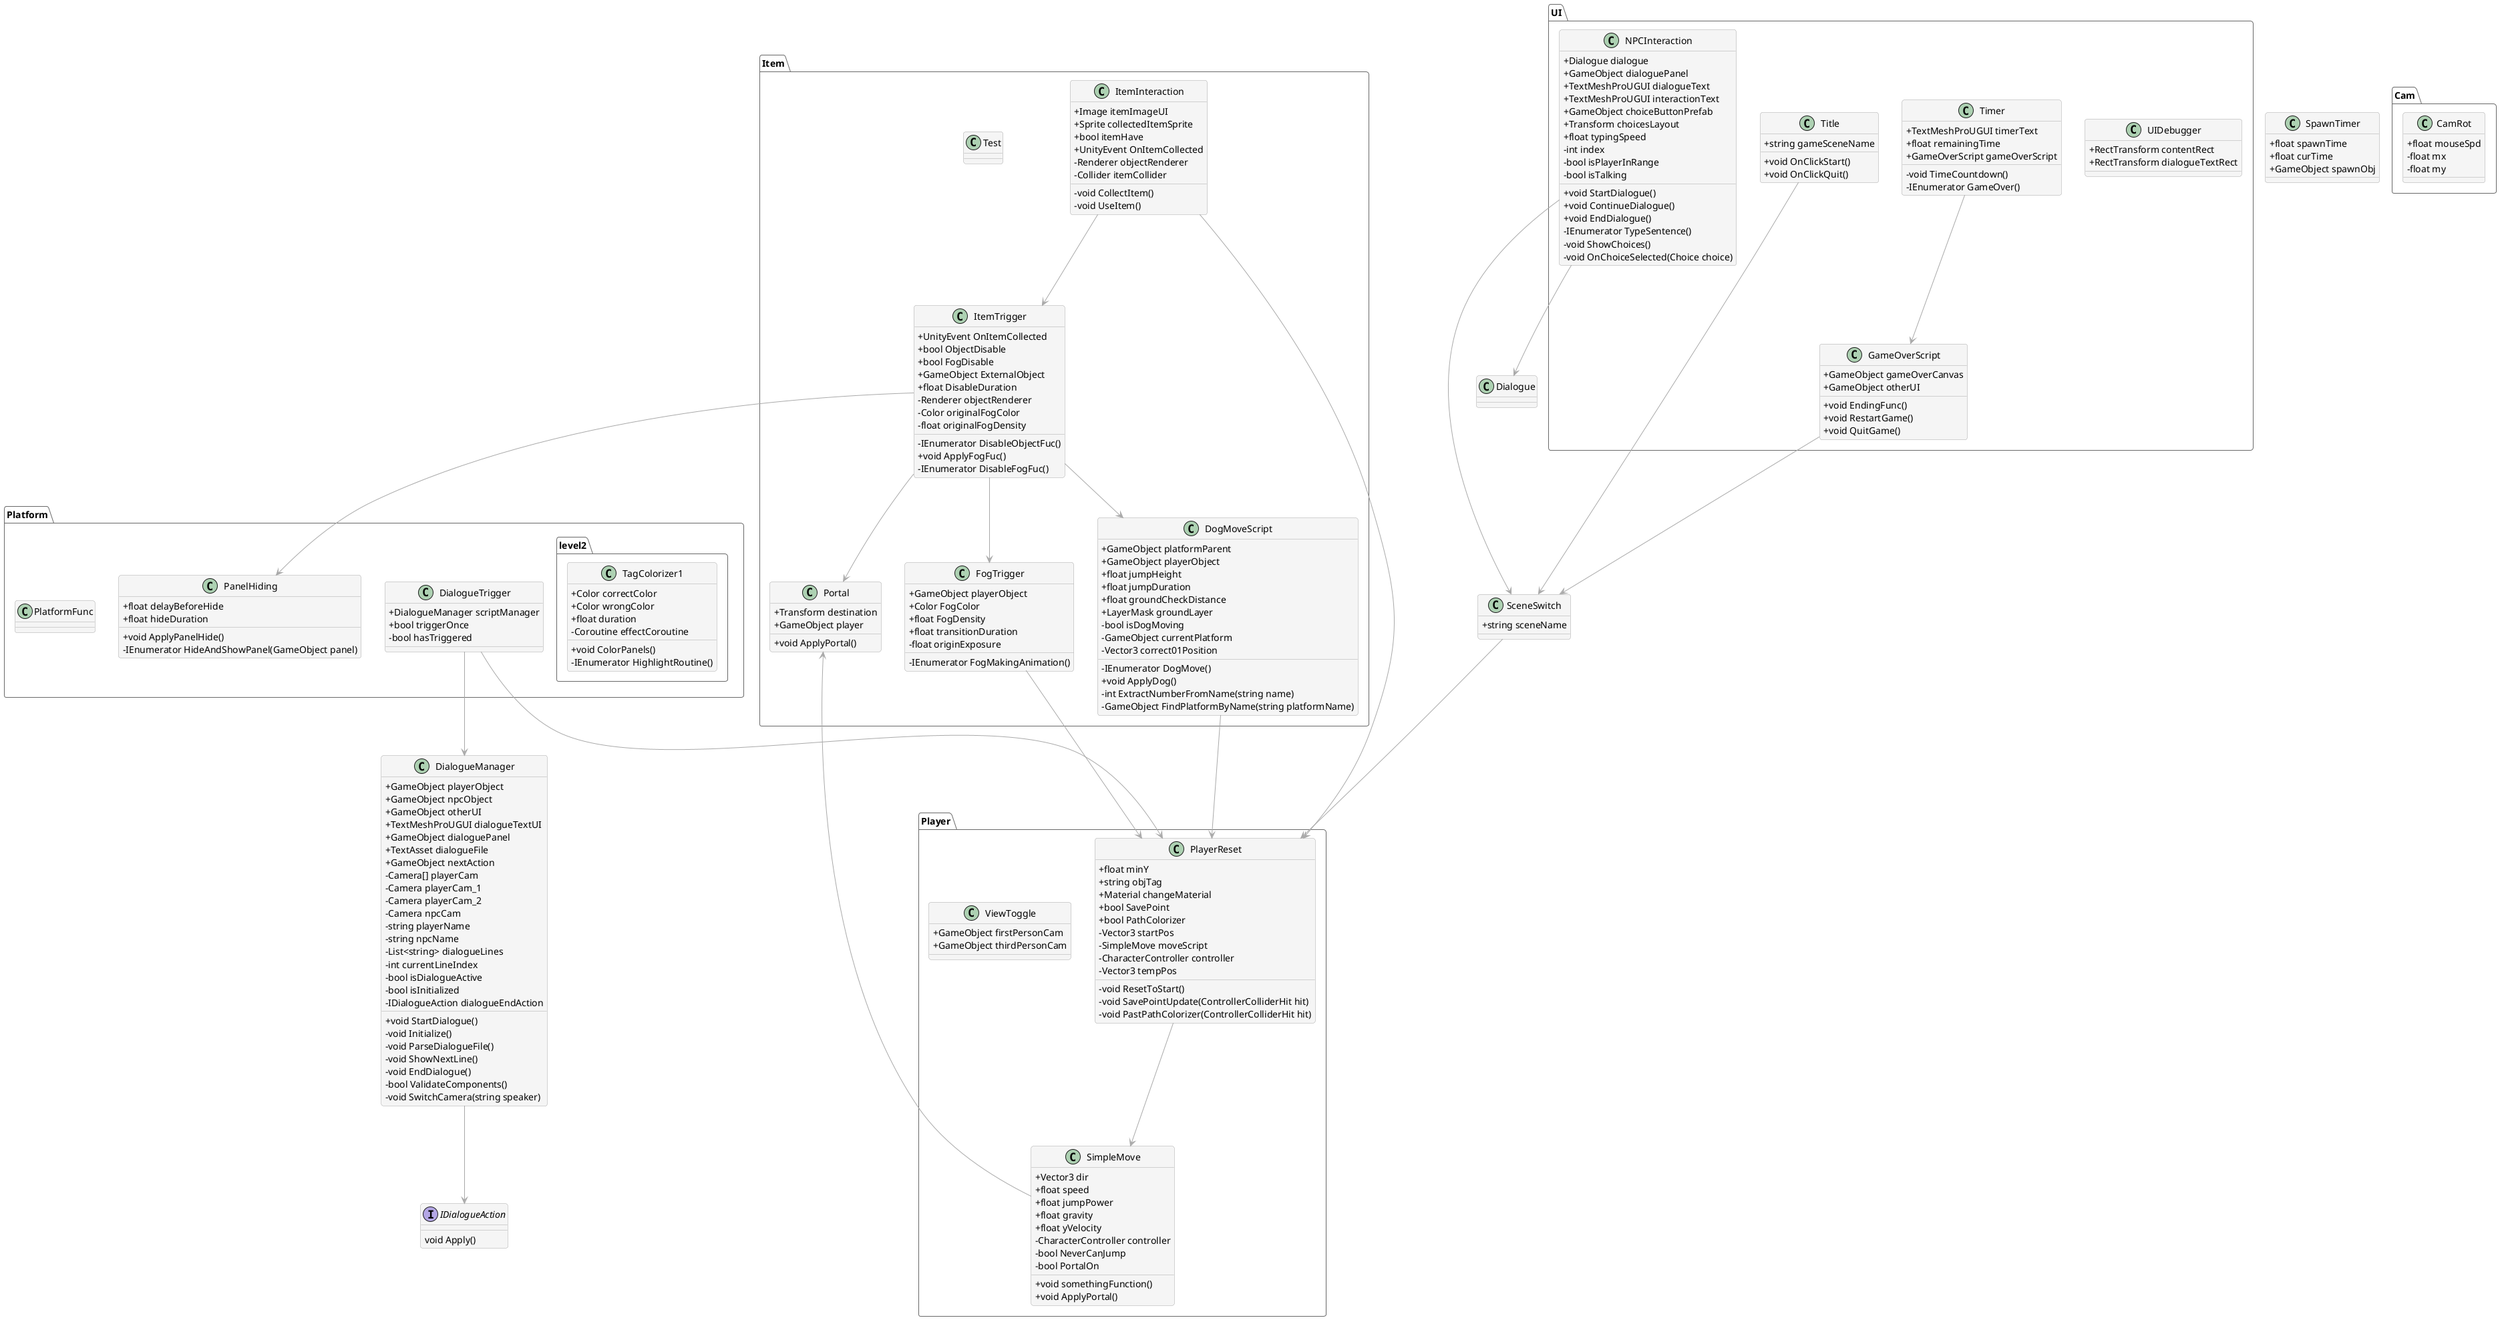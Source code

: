 @startuml
!theme vibrant
skinparam classAttributeIconSize 0
skinparam classArrowColor #A9A9A9
skinparam arrowColor #A9A9A9
skinparam classBorderColor #A9A9A9
skinparam classBackgroundColor #F5F5F5

package "UI" {
    class UIDebugger {
        + RectTransform contentRect
        + RectTransform dialogueTextRect
    }

    class Title {
        + string gameSceneName
        + void OnClickStart()
        + void OnClickQuit()
    }

    class NPCInteraction {
        + Dialogue dialogue
        + GameObject dialoguePanel
        + TextMeshProUGUI dialogueText
        + TextMeshProUGUI interactionText
        + GameObject choiceButtonPrefab
        + Transform choicesLayout
        + float typingSpeed
        - int index
        - bool isPlayerInRange
        - bool isTalking
        + void StartDialogue()
        + void ContinueDialogue()
        + void EndDialogue()
        - IEnumerator TypeSentence()
        - void ShowChoices()
        - void OnChoiceSelected(Choice choice)
    }

    class GameOverScript {
        + GameObject gameOverCanvas
        + GameObject otherUI
        + void EndingFunc()
        + void RestartGame()
        + void QuitGame()
    }

    class Timer {
        + TextMeshProUGUI timerText
        + float remainingTime
        + GameOverScript gameOverScript
        - void TimeCountdown()
        - IEnumerator GameOver()
    }
}

package "Player" {
    class PlayerReset {
        + float minY
        + string objTag
        + Material changeMaterial
        + bool SavePoint
        + bool PathColorizer
        - Vector3 startPos
        - SimpleMove moveScript
        - CharacterController controller
        - Vector3 tempPos
        - void ResetToStart()
        - void SavePointUpdate(ControllerColliderHit hit)
        - void PastPathColorizer(ControllerColliderHit hit)
    }

    class SimpleMove {
        + Vector3 dir
        + float speed
        + float jumpPower
        + float gravity
        + float yVelocity
        - CharacterController controller
        - bool NeverCanJump
        - bool PortalOn
        + void somethingFunction()
        + void ApplyPortal()
    }

    class ViewToggle {
        + GameObject firstPersonCam
        + GameObject thirdPersonCam
    }
}

package "Platform" {
    class DialogueTrigger {
        + DialogueManager scriptManager
        + bool triggerOnce
        - bool hasTriggered
    }

    class PanelHiding {
        + float delayBeforeHide
        + float hideDuration
        + void ApplyPanelHide()
        - IEnumerator HideAndShowPanel(GameObject panel)
    }

    class PlatformFunc {
    }

    package "level2" {
        class TagColorizer1 {
            + Color correctColor
            + Color wrongColor
            + float duration
            - Coroutine effectCoroutine
            + void ColorPanels()
            - IEnumerator HighlightRoutine()
        }
    }
}

package "Item" {
    class DogMoveScript {
        + GameObject platformParent
        + GameObject playerObject
        + float jumpHeight
        + float jumpDuration
        + float groundCheckDistance
        + LayerMask groundLayer
        - bool isDogMoving
        - GameObject currentPlatform
        - Vector3 correct01Position
        - IEnumerator DogMove()
        + void ApplyDog()
        - int ExtractNumberFromName(string name)
        - GameObject FindPlatformByName(string platformName)
    }

    class FogTrigger {
        + GameObject playerObject
        + Color FogColor
        + float FogDensity
        + float transitionDuration
        - float originExposure
        - IEnumerator FogMakingAnimation()
    }



    class ItemInteraction {
        + Image itemImageUI
        + Sprite collectedItemSprite
        + bool itemHave
        + UnityEvent OnItemCollected
        - Renderer objectRenderer
        - Collider itemCollider
        - void CollectItem()
        - void UseItem()
    }

    class ItemTrigger {
        + UnityEvent OnItemCollected
        + bool ObjectDisable
        + bool FogDisable
        + GameObject ExternalObject
        + float DisableDuration
        - Renderer objectRenderer
        - Color originalFogColor
        - float originalFogDensity
        - IEnumerator DisableObjectFuc()
        + void ApplyFogFuc()
        - IEnumerator DisableFogFuc()
    }

    class Portal {
        + Transform destination
        + GameObject player
        + void ApplyPortal()
    }

    class Test {
    }
}

package "Cam" {
    class CamRot {
        + float mouseSpd
        - float mx
        - float my
    }
}

class DialogueManager {
    + GameObject playerObject
    + GameObject npcObject
    + GameObject otherUI
    + TextMeshProUGUI dialogueTextUI
    + GameObject dialoguePanel
    + TextAsset dialogueFile
    + GameObject nextAction
    - Camera[] playerCam
    - Camera playerCam_1
    - Camera playerCam_2
    - Camera npcCam
    - string playerName
    - string npcName
    - List<string> dialogueLines
    - int currentLineIndex
    - bool isDialogueActive
    - bool isInitialized
    - IDialogueAction dialogueEndAction
    + void StartDialogue()
    - void Initialize()
    - void ParseDialogueFile()
    - void ShowNextLine()
    - void EndDialogue()
    - bool ValidateComponents()
    - void SwitchCamera(string speaker)
}

interface IDialogueAction {
    void Apply()
}

class SceneSwitch {
    + string sceneName
}

class SpawnTimer {
    + float spawnTime
    + float curTime
    + GameObject spawnObj
}

' Dependencies
NPCInteraction --> Dialogue
Timer --> GameOverScript
DialogueTrigger --> DialogueManager
DialogueManager --> IDialogueAction
PlayerReset --> SimpleMove
ItemInteraction --> ItemTrigger
ItemTrigger --> FogTrigger
ItemTrigger --> PanelHiding
ItemTrigger --> DogMoveScript
ItemTrigger --> Portal
SimpleMove --> Portal
DogMoveScript --> PlayerReset
FogTrigger --> PlayerReset
ItemInteraction --> PlayerReset
DialogueTrigger --> PlayerReset
SceneSwitch --> PlayerReset
GameOverScript --> SceneSwitch
Title --> SceneSwitch
NPCInteraction --> SceneSwitch
